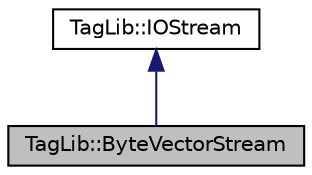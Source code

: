 digraph "TagLib::ByteVectorStream"
{
  edge [fontname="Helvetica",fontsize="10",labelfontname="Helvetica",labelfontsize="10"];
  node [fontname="Helvetica",fontsize="10",shape=record];
  Node1 [label="TagLib::ByteVectorStream",height=0.2,width=0.4,color="black", fillcolor="grey75", style="filled" fontcolor="black"];
  Node2 -> Node1 [dir="back",color="midnightblue",fontsize="10",style="solid",fontname="Helvetica"];
  Node2 [label="TagLib::IOStream",height=0.2,width=0.4,color="black", fillcolor="white", style="filled",URL="$class_tag_lib_1_1_i_o_stream.html",tooltip="An abstract class that provides operations on a sequence of bytes. "];
}
